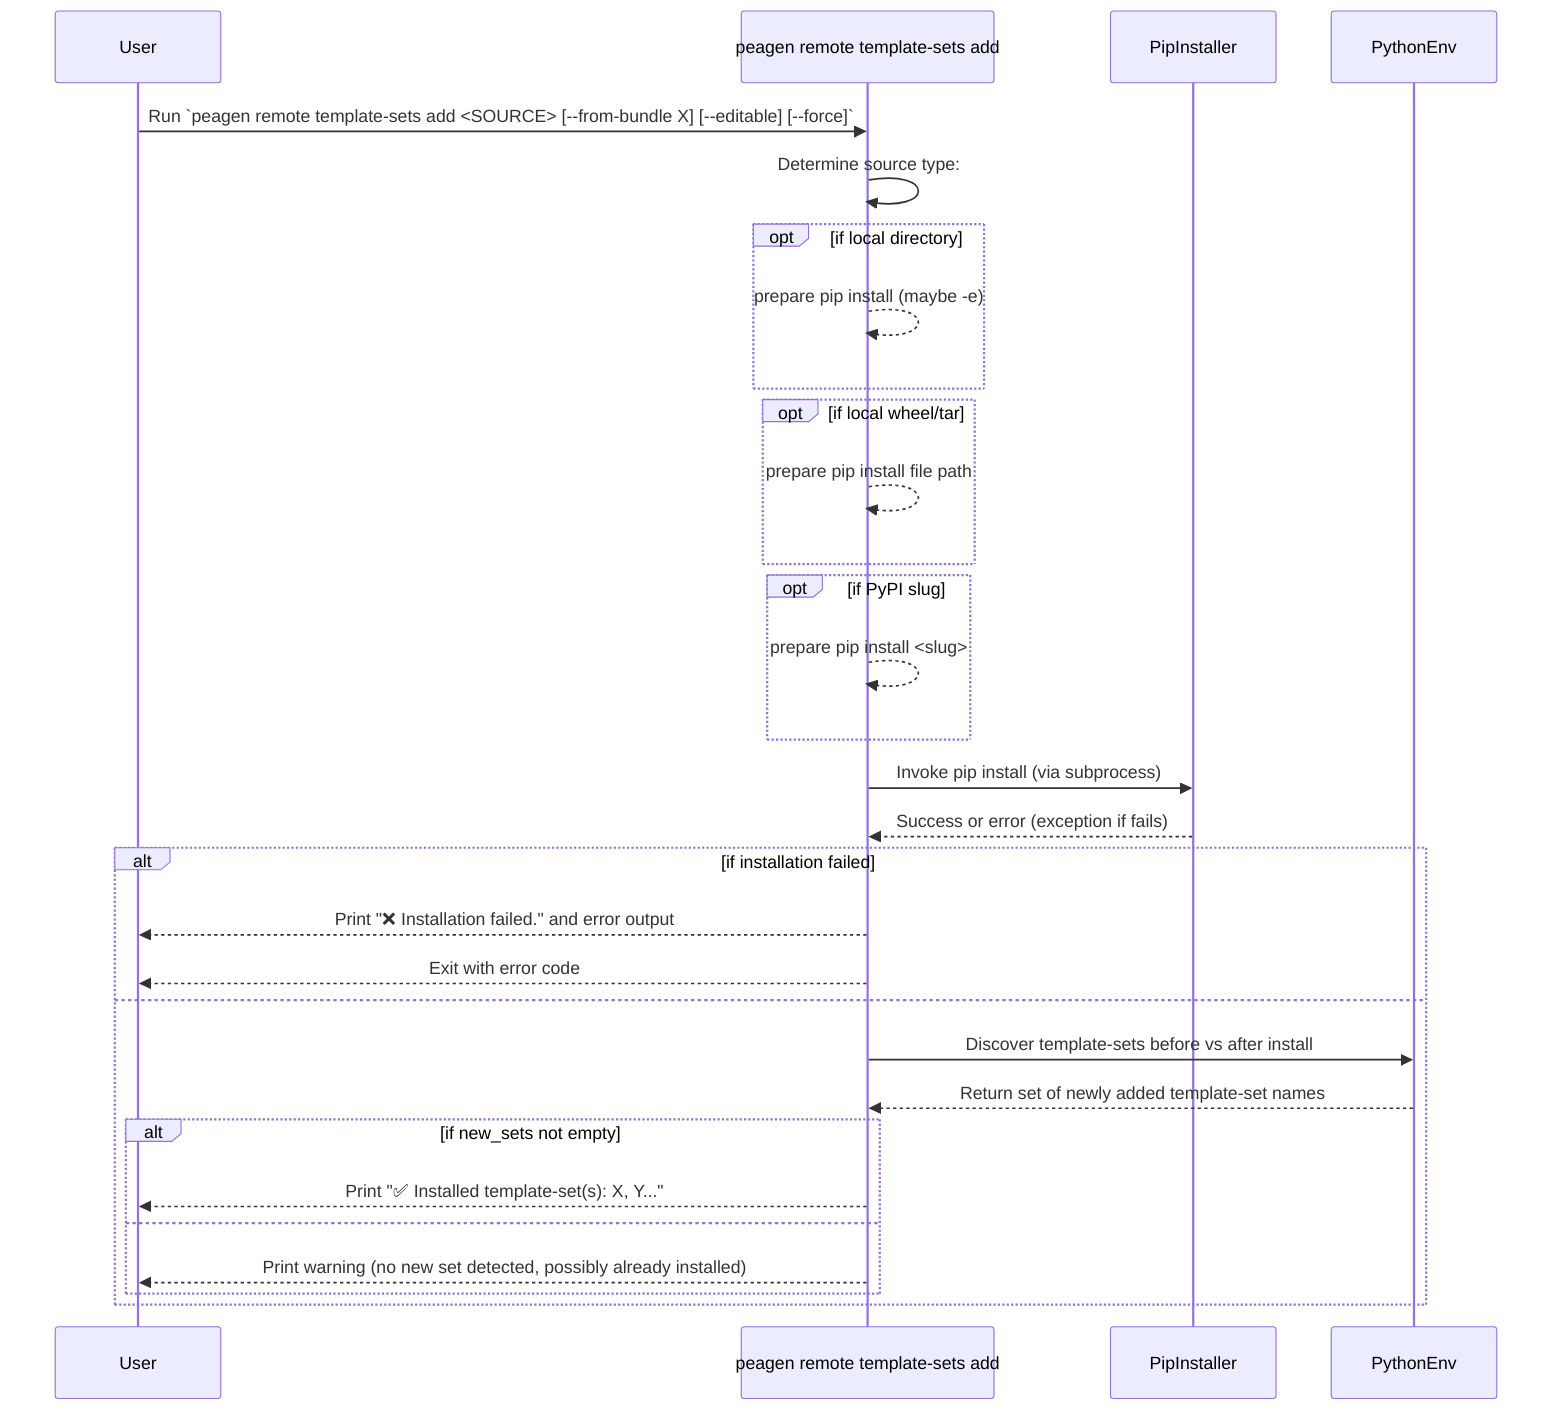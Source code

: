 sequenceDiagram
    participant User
    participant CLI as peagen remote template-sets add
    participant Pip as PipInstaller
    participant Env as PythonEnv
    User ->> CLI: Run `peagen remote template-sets add <SOURCE> [--from-bundle X] [--editable] [--force]`
    CLI ->> CLI: Determine source type:
    opt if local directory
        CLI -->> CLI: prepare pip install (maybe -e)
    end
    opt if local wheel/tar
        CLI -->> CLI: prepare pip install file path
    end
    opt if PyPI slug
        CLI -->> CLI: prepare pip install <slug>
    end
    CLI ->> Pip: Invoke pip install (via subprocess)
    Pip -->> CLI: Success or error (exception if fails)
    alt if installation failed
        CLI -->> User: Print "❌ Installation failed." and error output
        CLI -->> User: Exit with error code
    else
        CLI ->> Env: Discover template-sets before vs after install
        Env -->> CLI: Return set of newly added template-set names
        alt if new_sets not empty
            CLI -->> User: Print "✅ Installed template-set(s): X, Y..."
        else
            CLI -->> User: Print warning (no new set detected, possibly already installed)
        end
    end